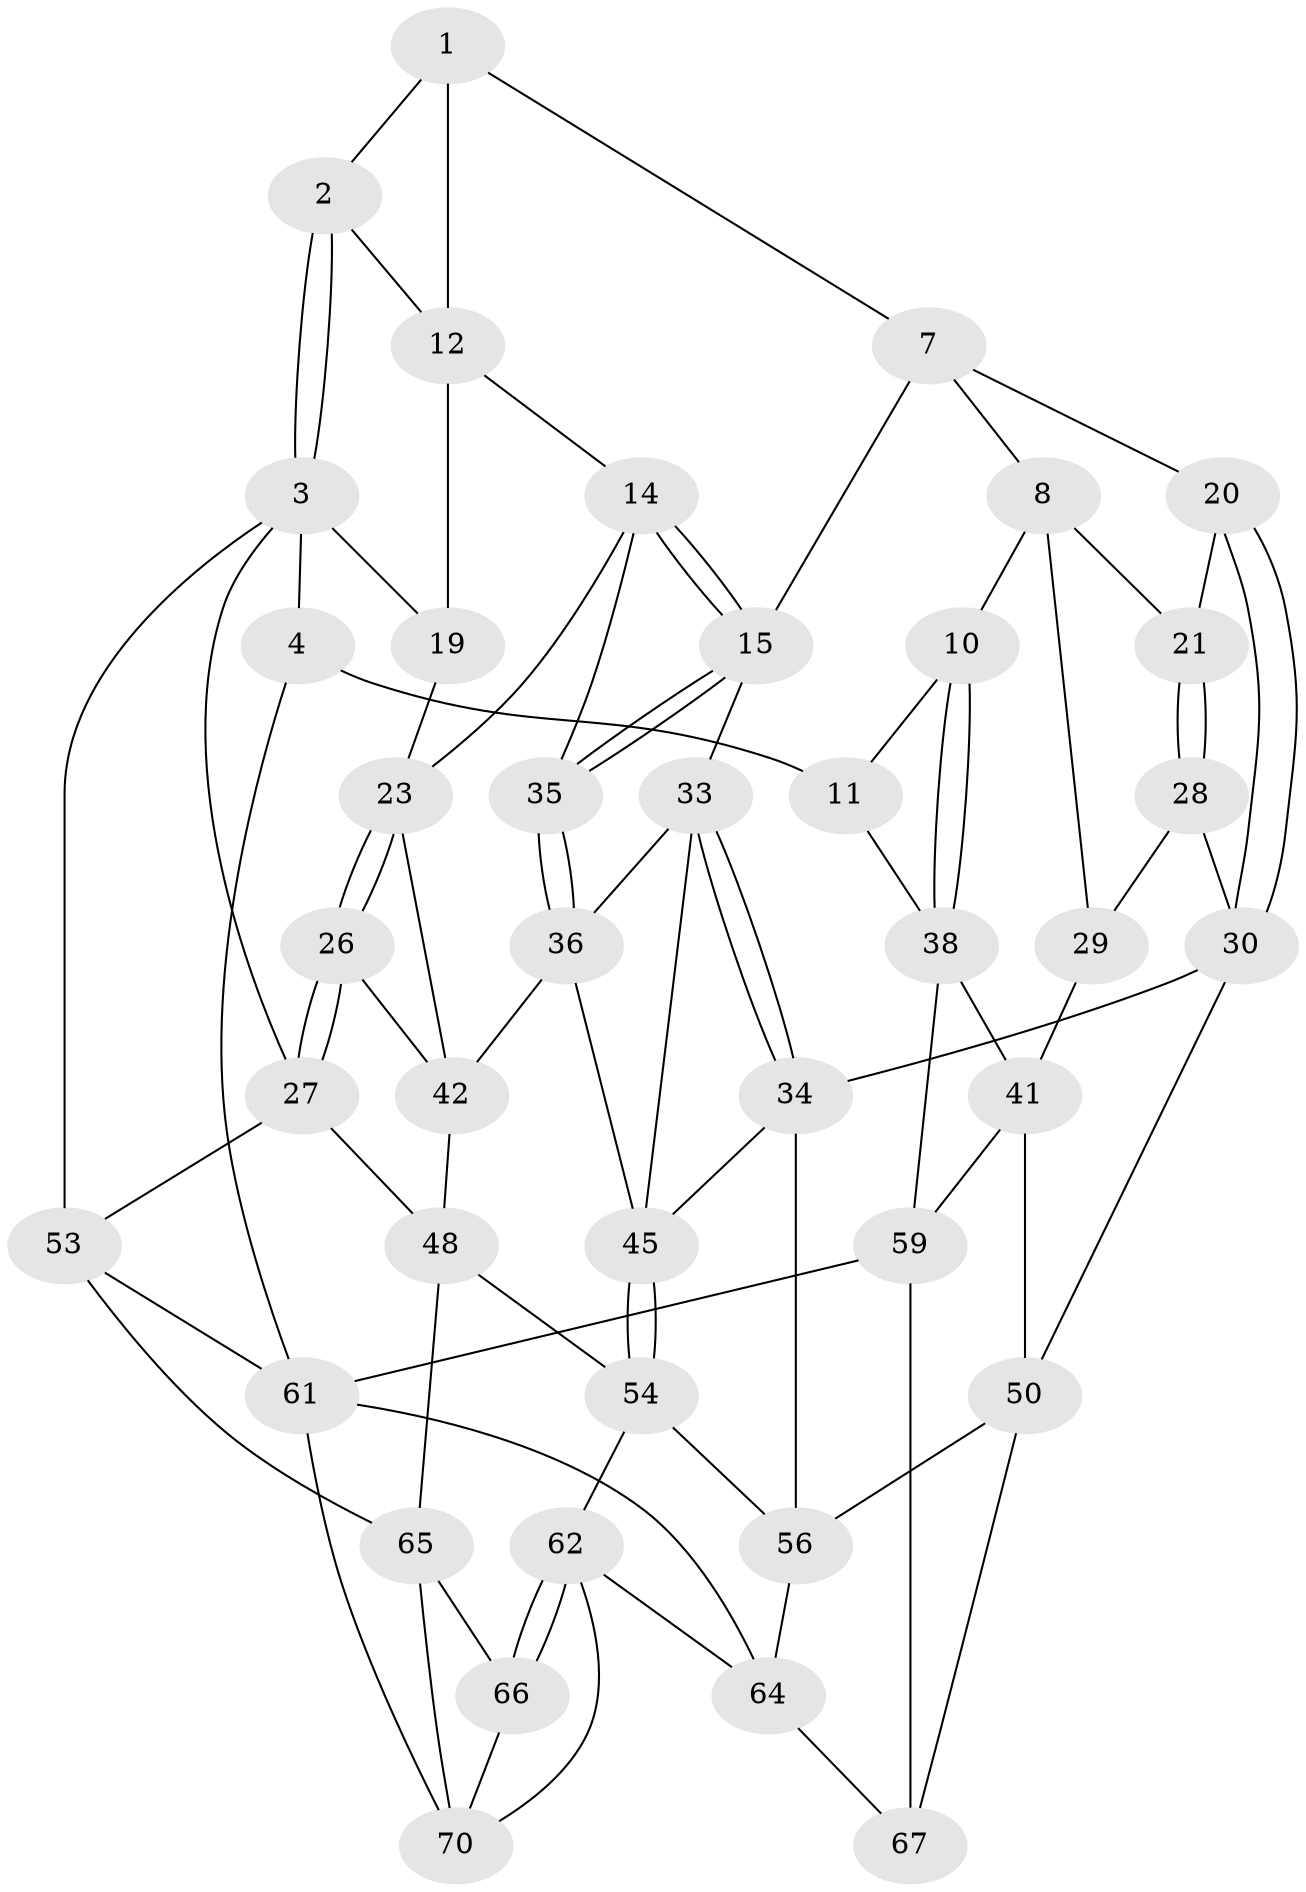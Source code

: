 // original degree distribution, {3: 0.027777777777777776, 4: 0.20833333333333334, 5: 0.5833333333333334, 6: 0.18055555555555555}
// Generated by graph-tools (version 1.1) at 2025/11/02/27/25 16:11:57]
// undirected, 41 vertices, 88 edges
graph export_dot {
graph [start="1"]
  node [color=gray90,style=filled];
  1 [pos="+0.40315441194590856+0",super="+6"];
  2 [pos="+1+0"];
  3 [pos="+1+0",super="+18"];
  4 [pos="+0+0",super="+5"];
  7 [pos="+0.41120738433846404+0.022848378954407535",super="+17"];
  8 [pos="+0.26768238215120405+0.24634177961818624",super="+9"];
  10 [pos="+0.14860260315632917+0.34278219224737305"];
  11 [pos="+0.08096871374218116+0.19572992132045106",super="+22"];
  12 [pos="+0.7473406412143528+0.1567412305238794",super="+13"];
  14 [pos="+0.7656660134542996+0.19571514310258115",super="+25"];
  15 [pos="+0.6009645367033368+0.3273506995645801",super="+16"];
  19 [pos="+0.8809063837279868+0.21680619258626097"];
  20 [pos="+0.3509069390162874+0.35834394867753583"];
  21 [pos="+0.3322398872639671+0.3551068399113945"];
  23 [pos="+0.8917745731368146+0.26700116178951977",super="+24"];
  26 [pos="+1+0.3879343561266823"];
  27 [pos="+1+0.37915225685260373",super="+47"];
  28 [pos="+0.23306168860755747+0.3680831609645033",super="+32"];
  29 [pos="+0.1809371550065261+0.36971298478505443",super="+40"];
  30 [pos="+0.41000458695748565+0.49163990541189545",super="+31"];
  33 [pos="+0.5060727958521448+0.4474884460706462",super="+37"];
  34 [pos="+0.49358985662080945+0.45551673038062424",super="+52"];
  35 [pos="+0.7048185008881425+0.40844269615897755"];
  36 [pos="+0.7062169803839898+0.4535790287825901",super="+44"];
  38 [pos="+0+0.45457163647427906",super="+39"];
  41 [pos="+0.2220941254861819+0.5794025669511925",super="+51"];
  42 [pos="+0.898835988321512+0.43100951718972624",super="+43"];
  45 [pos="+0.671872294083205+0.552779201974652",super="+46"];
  48 [pos="+0.9352135912080496+0.7369310585208761",super="+49"];
  50 [pos="+0.3196296744734431+0.6697525675771486",super="+58"];
  53 [pos="+1+1"];
  54 [pos="+0.8043600864104619+0.6924544537917541",super="+55"];
  56 [pos="+0.5738379237506436+0.6843532973470424",super="+57"];
  59 [pos="+0+0.8014598654854385",super="+60"];
  61 [pos="+0+1",super="+71"];
  62 [pos="+0.6456694521388421+0.8680869383626814",super="+63"];
  64 [pos="+0.5008499071831967+0.8579956440009592",super="+68"];
  65 [pos="+0.8793238530337257+0.7975025113814325",super="+69"];
  66 [pos="+0.7116206257819507+0.920254032049756"];
  67 [pos="+0.2676656515231994+0.8913817175918511"];
  70 [pos="+0.5822793997004625+1",super="+72"];
  1 -- 2;
  1 -- 12;
  1 -- 7;
  2 -- 3;
  2 -- 3;
  2 -- 12;
  3 -- 4;
  3 -- 53;
  3 -- 27;
  3 -- 19;
  4 -- 61;
  4 -- 11 [weight=2];
  7 -- 8;
  7 -- 15;
  7 -- 20;
  8 -- 21;
  8 -- 10;
  8 -- 29;
  10 -- 11;
  10 -- 38;
  10 -- 38;
  11 -- 38;
  12 -- 19;
  12 -- 14;
  14 -- 15;
  14 -- 15;
  14 -- 35;
  14 -- 23;
  15 -- 35;
  15 -- 35;
  15 -- 33;
  19 -- 23;
  20 -- 21;
  20 -- 30;
  20 -- 30;
  21 -- 28;
  21 -- 28;
  23 -- 26;
  23 -- 26;
  23 -- 42;
  26 -- 27;
  26 -- 27;
  26 -- 42;
  27 -- 48;
  27 -- 53;
  28 -- 29 [weight=2];
  28 -- 30;
  29 -- 41;
  30 -- 34;
  30 -- 50;
  33 -- 34;
  33 -- 34;
  33 -- 36;
  33 -- 45;
  34 -- 56;
  34 -- 45;
  35 -- 36;
  35 -- 36;
  36 -- 42;
  36 -- 45;
  38 -- 41;
  38 -- 59;
  41 -- 50;
  41 -- 59;
  42 -- 48;
  45 -- 54;
  45 -- 54;
  48 -- 65;
  48 -- 54;
  50 -- 56;
  50 -- 67;
  53 -- 61;
  53 -- 65;
  54 -- 56;
  54 -- 62;
  56 -- 64;
  59 -- 67;
  59 -- 61;
  61 -- 64;
  61 -- 70;
  62 -- 66;
  62 -- 66;
  62 -- 64;
  62 -- 70;
  64 -- 67;
  65 -- 66;
  65 -- 70;
  66 -- 70;
}
